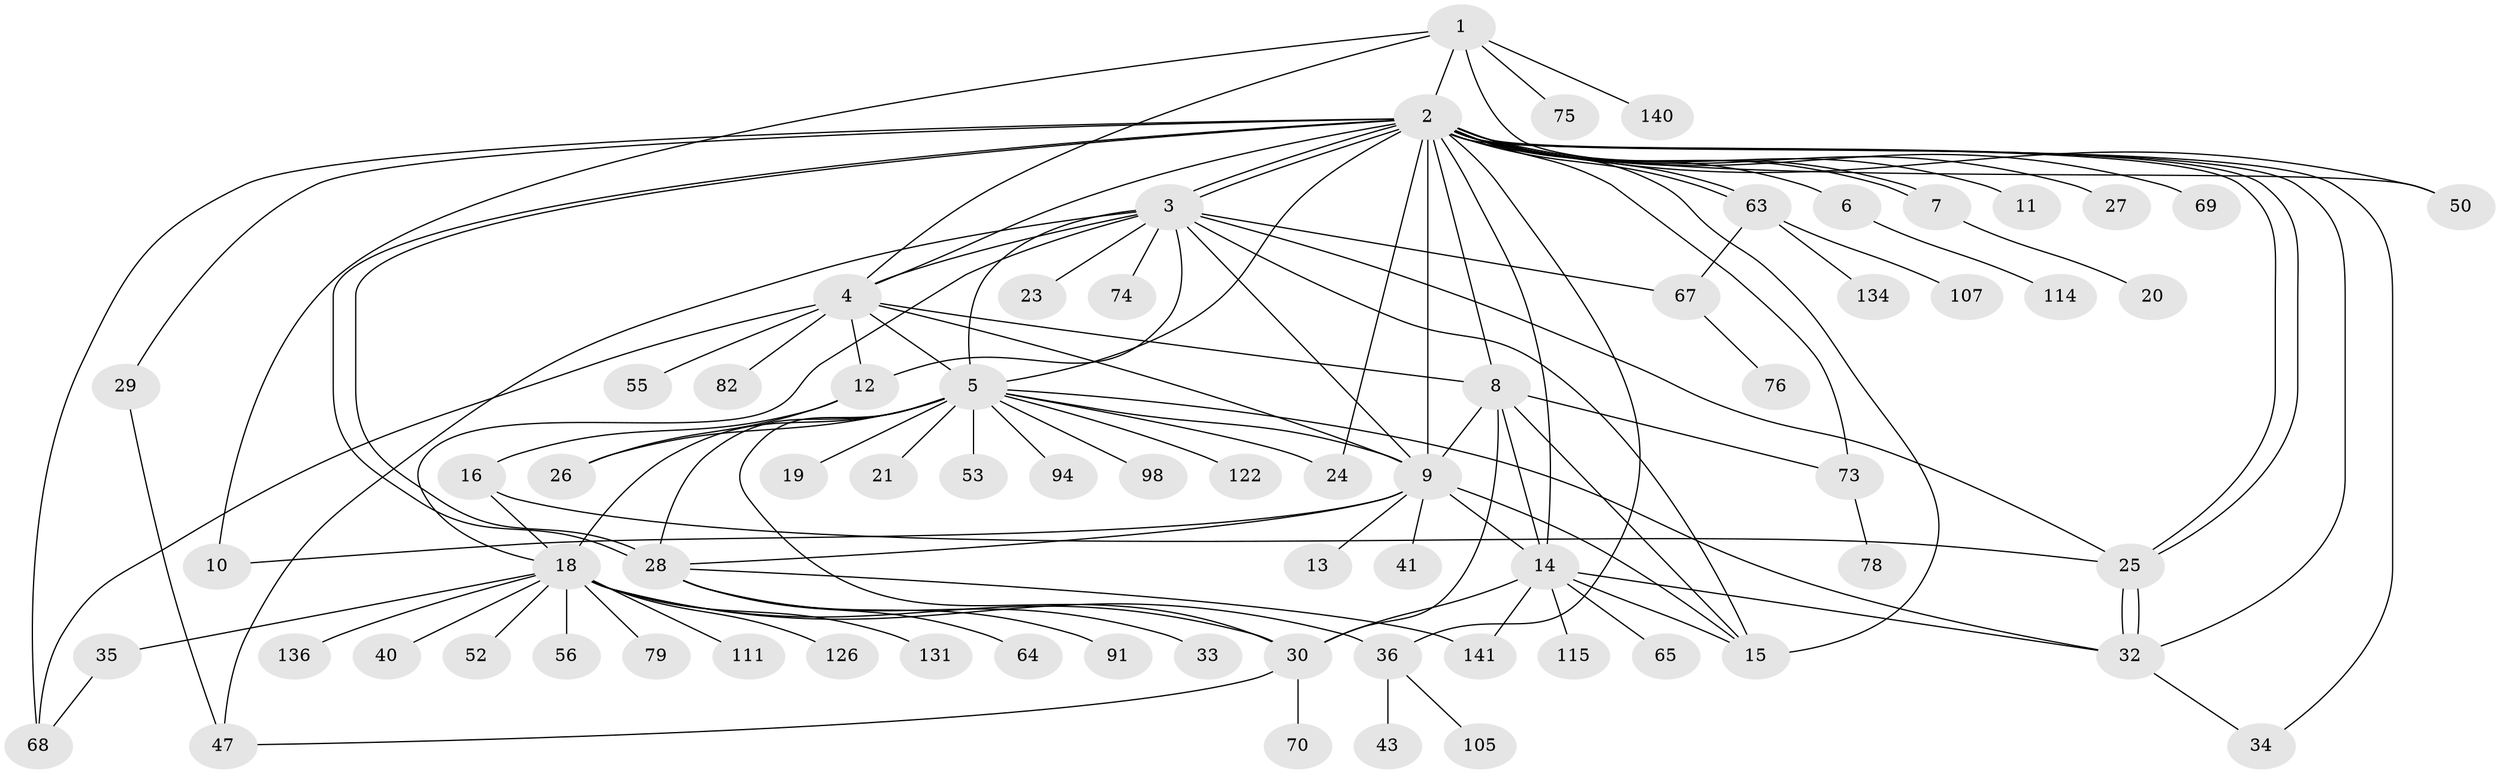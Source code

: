 // original degree distribution, {6: 0.035211267605633804, 44: 0.007042253521126761, 13: 0.014084507042253521, 12: 0.007042253521126761, 9: 0.007042253521126761, 3: 0.1267605633802817, 10: 0.007042253521126761, 11: 0.014084507042253521, 2: 0.23943661971830985, 1: 0.4507042253521127, 4: 0.04225352112676056, 7: 0.014084507042253521, 14: 0.007042253521126761, 8: 0.007042253521126761, 5: 0.02112676056338028}
// Generated by graph-tools (version 1.1) at 2025/14/03/09/25 04:14:20]
// undirected, 71 vertices, 117 edges
graph export_dot {
graph [start="1"]
  node [color=gray90,style=filled];
  1;
  2 [super="+45+89+92+121+127+129+103+119+87+58+42+49+66"];
  3 [super="+90+135+117+62+77+44+51+37"];
  4 [super="+86"];
  5 [super="+61+17+48"];
  6 [super="+60"];
  7;
  8 [super="+96+139+118"];
  9 [super="+59+22+142"];
  10;
  11;
  12;
  13;
  14 [super="+39+46"];
  15 [super="+38"];
  16 [super="+72"];
  18;
  19;
  20;
  21;
  23;
  24;
  25;
  26;
  27;
  28;
  29;
  30 [super="+31"];
  32 [super="+100+123"];
  33;
  34;
  35 [super="+138"];
  36;
  40 [super="+81"];
  41 [super="+54"];
  43;
  47 [super="+93"];
  50 [super="+108"];
  52;
  53;
  55;
  56;
  63;
  64;
  65;
  67;
  68;
  69;
  70;
  73;
  74;
  75 [super="+95"];
  76;
  78;
  79;
  82;
  91 [super="+128"];
  94;
  98;
  105;
  107;
  111;
  114;
  115;
  122;
  126;
  131;
  134;
  136;
  140;
  141;
  1 -- 2;
  1 -- 4;
  1 -- 10;
  1 -- 75;
  1 -- 140;
  1 -- 50;
  2 -- 3 [weight=3];
  2 -- 3;
  2 -- 4;
  2 -- 6;
  2 -- 7;
  2 -- 7;
  2 -- 8;
  2 -- 11;
  2 -- 24;
  2 -- 25;
  2 -- 25;
  2 -- 27;
  2 -- 28;
  2 -- 28;
  2 -- 29;
  2 -- 32;
  2 -- 34;
  2 -- 50;
  2 -- 63;
  2 -- 63;
  2 -- 69;
  2 -- 73;
  2 -- 14;
  2 -- 5 [weight=6];
  2 -- 15;
  2 -- 9 [weight=3];
  2 -- 36;
  2 -- 68;
  3 -- 15;
  3 -- 23;
  3 -- 47;
  3 -- 9 [weight=2];
  3 -- 12;
  3 -- 4 [weight=2];
  3 -- 5 [weight=3];
  3 -- 67;
  3 -- 74;
  3 -- 18;
  3 -- 25;
  4 -- 5 [weight=3];
  4 -- 8;
  4 -- 9;
  4 -- 12;
  4 -- 55;
  4 -- 68;
  4 -- 82;
  5 -- 21;
  5 -- 24;
  5 -- 122;
  5 -- 26;
  5 -- 28;
  5 -- 32;
  5 -- 98;
  5 -- 18;
  5 -- 19;
  5 -- 53;
  5 -- 94;
  5 -- 30 [weight=2];
  5 -- 9 [weight=2];
  6 -- 114;
  7 -- 20;
  8 -- 14;
  8 -- 30;
  8 -- 73;
  8 -- 15;
  8 -- 9;
  9 -- 10;
  9 -- 13;
  9 -- 28;
  9 -- 14 [weight=2];
  9 -- 41;
  9 -- 15;
  12 -- 16;
  12 -- 26;
  14 -- 65;
  14 -- 115;
  14 -- 141;
  14 -- 32;
  14 -- 30;
  14 -- 15;
  16 -- 25;
  16 -- 18;
  18 -- 30;
  18 -- 35;
  18 -- 36;
  18 -- 40;
  18 -- 52;
  18 -- 56;
  18 -- 79;
  18 -- 111;
  18 -- 126;
  18 -- 131;
  18 -- 136;
  25 -- 32;
  25 -- 32;
  28 -- 33;
  28 -- 64;
  28 -- 91;
  28 -- 141;
  29 -- 47;
  30 -- 70;
  30 -- 47;
  32 -- 34;
  35 -- 68;
  36 -- 43;
  36 -- 105;
  63 -- 67;
  63 -- 107;
  63 -- 134;
  67 -- 76;
  73 -- 78;
}
